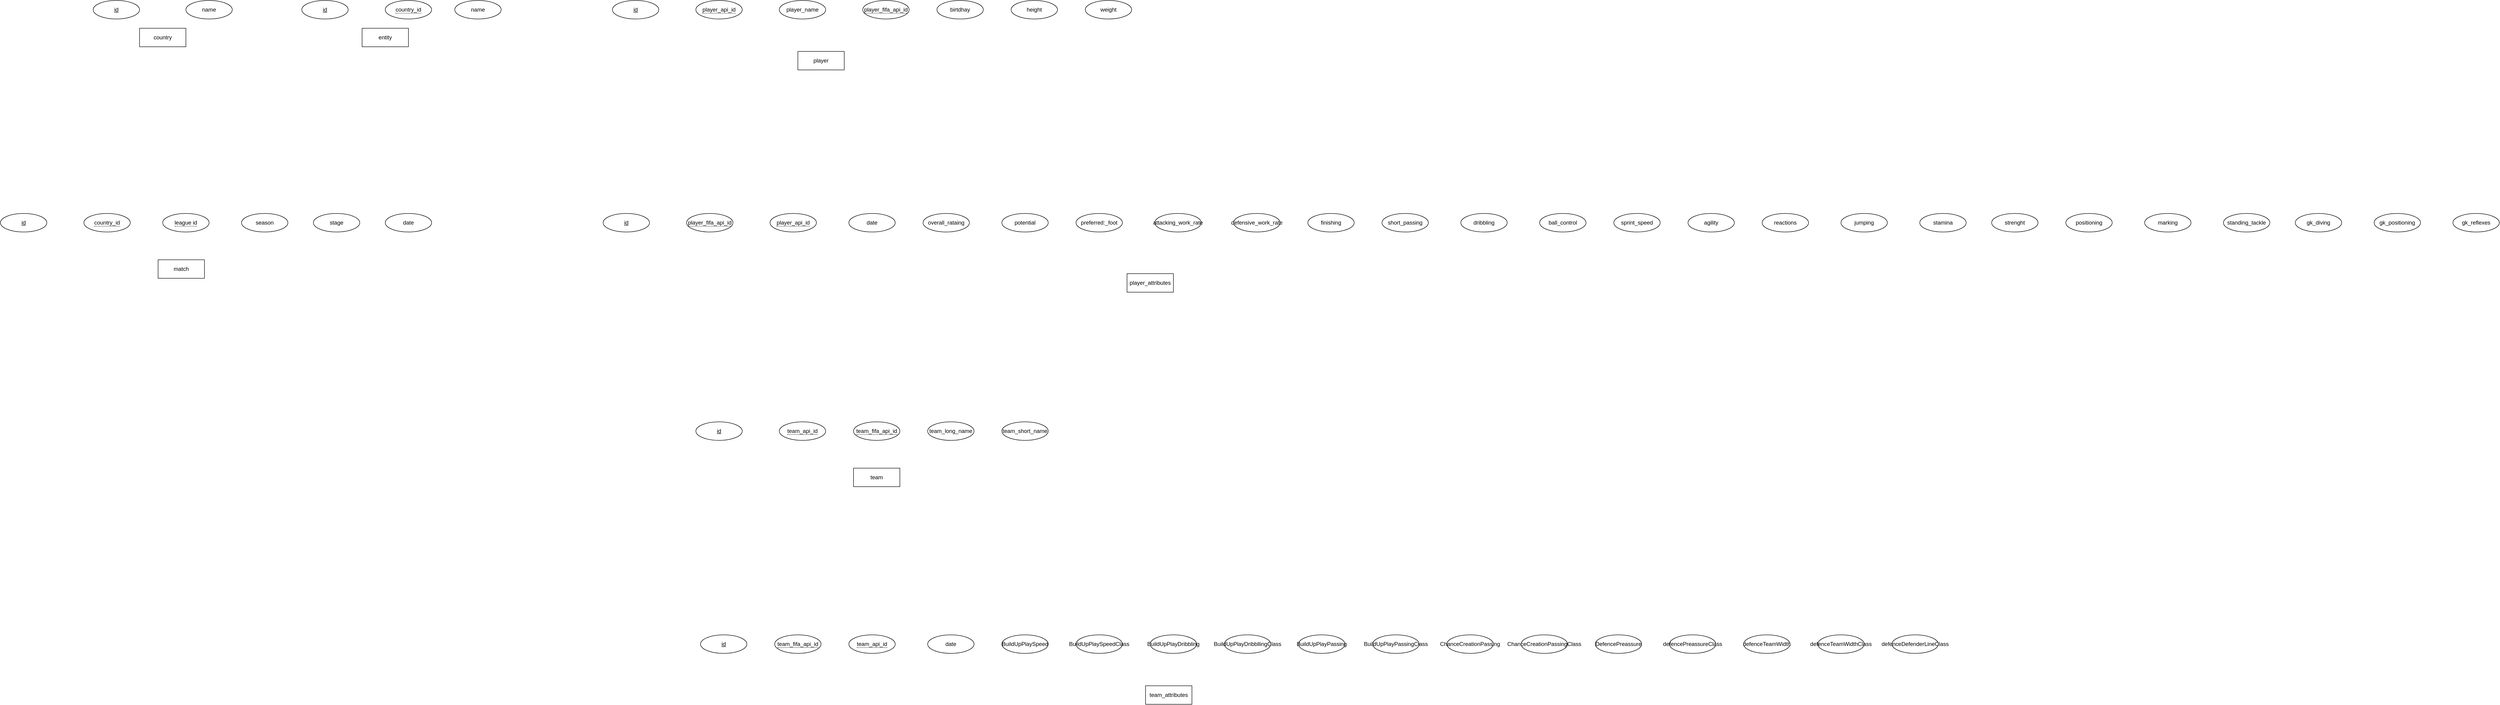 <mxfile version="21.7.2" type="device">
  <diagram id="R2lEEEUBdFMjLlhIrx00" name="Page-1">
    <mxGraphModel dx="1323" dy="845" grid="1" gridSize="10" guides="1" tooltips="1" connect="1" arrows="1" fold="1" page="1" pageScale="1" pageWidth="850" pageHeight="1100" math="0" shadow="0" extFonts="Permanent Marker^https://fonts.googleapis.com/css?family=Permanent+Marker">
      <root>
        <mxCell id="0" />
        <mxCell id="1" parent="0" />
        <mxCell id="xEtqjnEDx3SA-vTQzBdL-1" value="country" style="whiteSpace=wrap;html=1;align=center;" vertex="1" parent="1">
          <mxGeometry x="380" y="260" width="100" height="40" as="geometry" />
        </mxCell>
        <mxCell id="xEtqjnEDx3SA-vTQzBdL-2" value="id" style="ellipse;whiteSpace=wrap;html=1;align=center;fontStyle=4;" vertex="1" parent="1">
          <mxGeometry x="280" y="200" width="100" height="40" as="geometry" />
        </mxCell>
        <mxCell id="xEtqjnEDx3SA-vTQzBdL-3" value="name" style="ellipse;whiteSpace=wrap;html=1;align=center;" vertex="1" parent="1">
          <mxGeometry x="480" y="200" width="100" height="40" as="geometry" />
        </mxCell>
        <mxCell id="xEtqjnEDx3SA-vTQzBdL-4" value="entity" style="whiteSpace=wrap;html=1;align=center;" vertex="1" parent="1">
          <mxGeometry x="860" y="260" width="100" height="40" as="geometry" />
        </mxCell>
        <mxCell id="xEtqjnEDx3SA-vTQzBdL-5" value="id" style="ellipse;whiteSpace=wrap;html=1;align=center;fontStyle=4;" vertex="1" parent="1">
          <mxGeometry x="730" y="200" width="100" height="40" as="geometry" />
        </mxCell>
        <mxCell id="xEtqjnEDx3SA-vTQzBdL-8" value="&lt;span style=&quot;border-bottom: 1px dotted&quot;&gt;country_id&lt;/span&gt;" style="ellipse;whiteSpace=wrap;html=1;align=center;" vertex="1" parent="1">
          <mxGeometry x="910" y="200" width="100" height="40" as="geometry" />
        </mxCell>
        <mxCell id="xEtqjnEDx3SA-vTQzBdL-9" value="name" style="ellipse;whiteSpace=wrap;html=1;align=center;" vertex="1" parent="1">
          <mxGeometry x="1060" y="200" width="100" height="40" as="geometry" />
        </mxCell>
        <mxCell id="xEtqjnEDx3SA-vTQzBdL-10" value="match" style="whiteSpace=wrap;html=1;align=center;" vertex="1" parent="1">
          <mxGeometry x="420" y="760" width="100" height="40" as="geometry" />
        </mxCell>
        <mxCell id="xEtqjnEDx3SA-vTQzBdL-11" value="id" style="ellipse;whiteSpace=wrap;html=1;align=center;fontStyle=4;" vertex="1" parent="1">
          <mxGeometry x="80" y="660" width="100" height="40" as="geometry" />
        </mxCell>
        <mxCell id="xEtqjnEDx3SA-vTQzBdL-12" value="&lt;span style=&quot;border-bottom: 1px dotted&quot;&gt;country_id&lt;/span&gt;" style="ellipse;whiteSpace=wrap;html=1;align=center;" vertex="1" parent="1">
          <mxGeometry x="260" y="660" width="100" height="40" as="geometry" />
        </mxCell>
        <mxCell id="xEtqjnEDx3SA-vTQzBdL-13" value="&lt;span style=&quot;border-bottom: 1px dotted&quot;&gt;league id&lt;/span&gt;" style="ellipse;whiteSpace=wrap;html=1;align=center;" vertex="1" parent="1">
          <mxGeometry x="430" y="660" width="100" height="40" as="geometry" />
        </mxCell>
        <mxCell id="xEtqjnEDx3SA-vTQzBdL-14" value="season" style="ellipse;whiteSpace=wrap;html=1;align=center;" vertex="1" parent="1">
          <mxGeometry x="600" y="660" width="100" height="40" as="geometry" />
        </mxCell>
        <mxCell id="xEtqjnEDx3SA-vTQzBdL-16" value="stage" style="ellipse;whiteSpace=wrap;html=1;align=center;" vertex="1" parent="1">
          <mxGeometry x="755" y="660" width="100" height="40" as="geometry" />
        </mxCell>
        <mxCell id="xEtqjnEDx3SA-vTQzBdL-17" value="date" style="ellipse;whiteSpace=wrap;html=1;align=center;" vertex="1" parent="1">
          <mxGeometry x="910" y="660" width="100" height="40" as="geometry" />
        </mxCell>
        <mxCell id="xEtqjnEDx3SA-vTQzBdL-18" value="player" style="whiteSpace=wrap;html=1;align=center;" vertex="1" parent="1">
          <mxGeometry x="1800" y="310" width="100" height="40" as="geometry" />
        </mxCell>
        <mxCell id="xEtqjnEDx3SA-vTQzBdL-19" value="id" style="ellipse;whiteSpace=wrap;html=1;align=center;fontStyle=4;" vertex="1" parent="1">
          <mxGeometry x="1400" y="200" width="100" height="40" as="geometry" />
        </mxCell>
        <mxCell id="xEtqjnEDx3SA-vTQzBdL-21" value="&lt;span style=&quot;border-bottom: 1px dotted&quot;&gt;player_api_id&lt;/span&gt;" style="ellipse;whiteSpace=wrap;html=1;align=center;" vertex="1" parent="1">
          <mxGeometry x="1580" y="200" width="100" height="40" as="geometry" />
        </mxCell>
        <mxCell id="xEtqjnEDx3SA-vTQzBdL-22" value="player_name" style="ellipse;whiteSpace=wrap;html=1;align=center;" vertex="1" parent="1">
          <mxGeometry x="1760" y="200" width="100" height="40" as="geometry" />
        </mxCell>
        <mxCell id="xEtqjnEDx3SA-vTQzBdL-24" value="&lt;span style=&quot;border-bottom: 1px dotted&quot;&gt;player_fifa_api_id&lt;/span&gt;" style="ellipse;whiteSpace=wrap;html=1;align=center;" vertex="1" parent="1">
          <mxGeometry x="1940" y="200" width="100" height="40" as="geometry" />
        </mxCell>
        <mxCell id="xEtqjnEDx3SA-vTQzBdL-25" value="birtdhay" style="ellipse;whiteSpace=wrap;html=1;align=center;" vertex="1" parent="1">
          <mxGeometry x="2100" y="200" width="100" height="40" as="geometry" />
        </mxCell>
        <mxCell id="xEtqjnEDx3SA-vTQzBdL-26" value="height" style="ellipse;whiteSpace=wrap;html=1;align=center;" vertex="1" parent="1">
          <mxGeometry x="2260" y="200" width="100" height="40" as="geometry" />
        </mxCell>
        <mxCell id="xEtqjnEDx3SA-vTQzBdL-27" value="weight" style="ellipse;whiteSpace=wrap;html=1;align=center;" vertex="1" parent="1">
          <mxGeometry x="2420" y="200" width="100" height="40" as="geometry" />
        </mxCell>
        <mxCell id="xEtqjnEDx3SA-vTQzBdL-28" value="player_attributes" style="whiteSpace=wrap;html=1;align=center;" vertex="1" parent="1">
          <mxGeometry x="2510" y="790" width="100" height="40" as="geometry" />
        </mxCell>
        <mxCell id="xEtqjnEDx3SA-vTQzBdL-29" value="id" style="ellipse;whiteSpace=wrap;html=1;align=center;fontStyle=4;" vertex="1" parent="1">
          <mxGeometry x="1380" y="660" width="100" height="40" as="geometry" />
        </mxCell>
        <mxCell id="xEtqjnEDx3SA-vTQzBdL-30" value="&lt;span style=&quot;border-bottom: 1px dotted&quot;&gt;player_api_id&lt;/span&gt;" style="ellipse;whiteSpace=wrap;html=1;align=center;" vertex="1" parent="1">
          <mxGeometry x="1740" y="660" width="100" height="40" as="geometry" />
        </mxCell>
        <mxCell id="xEtqjnEDx3SA-vTQzBdL-31" value="date" style="ellipse;whiteSpace=wrap;html=1;align=center;" vertex="1" parent="1">
          <mxGeometry x="1910" y="660" width="100" height="40" as="geometry" />
        </mxCell>
        <mxCell id="xEtqjnEDx3SA-vTQzBdL-32" value="&lt;span style=&quot;border-bottom: 1px dotted&quot;&gt;player_fifa_api_id&lt;/span&gt;" style="ellipse;whiteSpace=wrap;html=1;align=center;" vertex="1" parent="1">
          <mxGeometry x="1560" y="660" width="100" height="40" as="geometry" />
        </mxCell>
        <mxCell id="xEtqjnEDx3SA-vTQzBdL-33" value="overall_rataing" style="ellipse;whiteSpace=wrap;html=1;align=center;" vertex="1" parent="1">
          <mxGeometry x="2070" y="660" width="100" height="40" as="geometry" />
        </mxCell>
        <mxCell id="xEtqjnEDx3SA-vTQzBdL-34" value="potential" style="ellipse;whiteSpace=wrap;html=1;align=center;" vertex="1" parent="1">
          <mxGeometry x="2240" y="660" width="100" height="40" as="geometry" />
        </mxCell>
        <mxCell id="xEtqjnEDx3SA-vTQzBdL-35" value="preferred:_foot" style="ellipse;whiteSpace=wrap;html=1;align=center;" vertex="1" parent="1">
          <mxGeometry x="2400" y="660" width="100" height="40" as="geometry" />
        </mxCell>
        <mxCell id="xEtqjnEDx3SA-vTQzBdL-36" value="attacking_work_rate" style="ellipse;whiteSpace=wrap;html=1;align=center;" vertex="1" parent="1">
          <mxGeometry x="2570" y="660" width="100" height="40" as="geometry" />
        </mxCell>
        <mxCell id="xEtqjnEDx3SA-vTQzBdL-37" value="defensive_work_rate" style="ellipse;whiteSpace=wrap;html=1;align=center;" vertex="1" parent="1">
          <mxGeometry x="2740" y="660" width="100" height="40" as="geometry" />
        </mxCell>
        <mxCell id="xEtqjnEDx3SA-vTQzBdL-38" value="finishing" style="ellipse;whiteSpace=wrap;html=1;align=center;" vertex="1" parent="1">
          <mxGeometry x="2900" y="660" width="100" height="40" as="geometry" />
        </mxCell>
        <mxCell id="xEtqjnEDx3SA-vTQzBdL-39" value="short_passing" style="ellipse;whiteSpace=wrap;html=1;align=center;" vertex="1" parent="1">
          <mxGeometry x="3060" y="660" width="100" height="40" as="geometry" />
        </mxCell>
        <mxCell id="xEtqjnEDx3SA-vTQzBdL-40" value="dribbling" style="ellipse;whiteSpace=wrap;html=1;align=center;" vertex="1" parent="1">
          <mxGeometry x="3230" y="660" width="100" height="40" as="geometry" />
        </mxCell>
        <mxCell id="xEtqjnEDx3SA-vTQzBdL-41" value="ball_control" style="ellipse;whiteSpace=wrap;html=1;align=center;" vertex="1" parent="1">
          <mxGeometry x="3400" y="660" width="100" height="40" as="geometry" />
        </mxCell>
        <mxCell id="xEtqjnEDx3SA-vTQzBdL-42" value="sprint_speed" style="ellipse;whiteSpace=wrap;html=1;align=center;" vertex="1" parent="1">
          <mxGeometry x="3560" y="660" width="100" height="40" as="geometry" />
        </mxCell>
        <mxCell id="xEtqjnEDx3SA-vTQzBdL-43" value="agility" style="ellipse;whiteSpace=wrap;html=1;align=center;" vertex="1" parent="1">
          <mxGeometry x="3720" y="660" width="100" height="40" as="geometry" />
        </mxCell>
        <mxCell id="xEtqjnEDx3SA-vTQzBdL-44" value="reactions" style="ellipse;whiteSpace=wrap;html=1;align=center;" vertex="1" parent="1">
          <mxGeometry x="3880" y="660" width="100" height="40" as="geometry" />
        </mxCell>
        <mxCell id="xEtqjnEDx3SA-vTQzBdL-45" value="jumping" style="ellipse;whiteSpace=wrap;html=1;align=center;" vertex="1" parent="1">
          <mxGeometry x="4050" y="660" width="100" height="40" as="geometry" />
        </mxCell>
        <mxCell id="xEtqjnEDx3SA-vTQzBdL-46" value="stamina" style="ellipse;whiteSpace=wrap;html=1;align=center;" vertex="1" parent="1">
          <mxGeometry x="4220" y="660" width="100" height="40" as="geometry" />
        </mxCell>
        <mxCell id="xEtqjnEDx3SA-vTQzBdL-47" value="strenght" style="ellipse;whiteSpace=wrap;html=1;align=center;" vertex="1" parent="1">
          <mxGeometry x="4375" y="660" width="100" height="40" as="geometry" />
        </mxCell>
        <mxCell id="xEtqjnEDx3SA-vTQzBdL-48" value="positioning" style="ellipse;whiteSpace=wrap;html=1;align=center;" vertex="1" parent="1">
          <mxGeometry x="4535" y="660" width="100" height="40" as="geometry" />
        </mxCell>
        <mxCell id="xEtqjnEDx3SA-vTQzBdL-49" value="marking" style="ellipse;whiteSpace=wrap;html=1;align=center;" vertex="1" parent="1">
          <mxGeometry x="4705" y="660" width="100" height="40" as="geometry" />
        </mxCell>
        <mxCell id="xEtqjnEDx3SA-vTQzBdL-50" value="standing_tackle" style="ellipse;whiteSpace=wrap;html=1;align=center;" vertex="1" parent="1">
          <mxGeometry x="4875" y="660" width="100" height="40" as="geometry" />
        </mxCell>
        <mxCell id="xEtqjnEDx3SA-vTQzBdL-51" value="gk_diving" style="ellipse;whiteSpace=wrap;html=1;align=center;" vertex="1" parent="1">
          <mxGeometry x="5030" y="660" width="100" height="40" as="geometry" />
        </mxCell>
        <mxCell id="xEtqjnEDx3SA-vTQzBdL-52" value="gk_positioning" style="ellipse;whiteSpace=wrap;html=1;align=center;" vertex="1" parent="1">
          <mxGeometry x="5200" y="660" width="100" height="40" as="geometry" />
        </mxCell>
        <mxCell id="xEtqjnEDx3SA-vTQzBdL-53" value="gk_reflexes" style="ellipse;whiteSpace=wrap;html=1;align=center;" vertex="1" parent="1">
          <mxGeometry x="5370" y="660" width="100" height="40" as="geometry" />
        </mxCell>
        <mxCell id="xEtqjnEDx3SA-vTQzBdL-55" value="team" style="whiteSpace=wrap;html=1;align=center;" vertex="1" parent="1">
          <mxGeometry x="1920" y="1210" width="100" height="40" as="geometry" />
        </mxCell>
        <mxCell id="xEtqjnEDx3SA-vTQzBdL-56" value="id" style="ellipse;whiteSpace=wrap;html=1;align=center;fontStyle=4;" vertex="1" parent="1">
          <mxGeometry x="1580" y="1110" width="100" height="40" as="geometry" />
        </mxCell>
        <mxCell id="xEtqjnEDx3SA-vTQzBdL-57" value="&lt;span style=&quot;border-bottom: 1px dotted&quot;&gt;team_api_id&lt;/span&gt;" style="ellipse;whiteSpace=wrap;html=1;align=center;" vertex="1" parent="1">
          <mxGeometry x="1760" y="1110" width="100" height="40" as="geometry" />
        </mxCell>
        <mxCell id="xEtqjnEDx3SA-vTQzBdL-58" value="&lt;span style=&quot;border-bottom: 1px dotted&quot;&gt;team_fifa_api_id&lt;/span&gt;" style="ellipse;whiteSpace=wrap;html=1;align=center;" vertex="1" parent="1">
          <mxGeometry x="1920" y="1110" width="100" height="40" as="geometry" />
        </mxCell>
        <mxCell id="xEtqjnEDx3SA-vTQzBdL-59" value="team_long_name" style="ellipse;whiteSpace=wrap;html=1;align=center;" vertex="1" parent="1">
          <mxGeometry x="2080" y="1110" width="100" height="40" as="geometry" />
        </mxCell>
        <mxCell id="xEtqjnEDx3SA-vTQzBdL-60" value="team_short_name" style="ellipse;whiteSpace=wrap;html=1;align=center;" vertex="1" parent="1">
          <mxGeometry x="2240" y="1110" width="100" height="40" as="geometry" />
        </mxCell>
        <mxCell id="xEtqjnEDx3SA-vTQzBdL-61" value="team_attributes" style="whiteSpace=wrap;html=1;align=center;" vertex="1" parent="1">
          <mxGeometry x="2550" y="1680" width="100" height="40" as="geometry" />
        </mxCell>
        <mxCell id="xEtqjnEDx3SA-vTQzBdL-62" value="id" style="ellipse;whiteSpace=wrap;html=1;align=center;fontStyle=4;" vertex="1" parent="1">
          <mxGeometry x="1590" y="1570" width="100" height="40" as="geometry" />
        </mxCell>
        <mxCell id="xEtqjnEDx3SA-vTQzBdL-63" value="&lt;span style=&quot;border-bottom: 1px dotted&quot;&gt;team_api_id&lt;/span&gt;" style="ellipse;whiteSpace=wrap;html=1;align=center;" vertex="1" parent="1">
          <mxGeometry x="1910" y="1570" width="100" height="40" as="geometry" />
        </mxCell>
        <mxCell id="xEtqjnEDx3SA-vTQzBdL-64" value="&lt;span style=&quot;border-bottom: 1px dotted&quot;&gt;team_fifa_api_id&lt;/span&gt;" style="ellipse;whiteSpace=wrap;html=1;align=center;" vertex="1" parent="1">
          <mxGeometry x="1750" y="1570" width="100" height="40" as="geometry" />
        </mxCell>
        <mxCell id="xEtqjnEDx3SA-vTQzBdL-65" value="date" style="ellipse;whiteSpace=wrap;html=1;align=center;" vertex="1" parent="1">
          <mxGeometry x="2080" y="1570" width="100" height="40" as="geometry" />
        </mxCell>
        <mxCell id="xEtqjnEDx3SA-vTQzBdL-66" value="BuildUpPlaySpeed" style="ellipse;whiteSpace=wrap;html=1;align=center;" vertex="1" parent="1">
          <mxGeometry x="2240" y="1570" width="100" height="40" as="geometry" />
        </mxCell>
        <mxCell id="xEtqjnEDx3SA-vTQzBdL-67" value="BuildUpPlaySpeedClass" style="ellipse;whiteSpace=wrap;html=1;align=center;" vertex="1" parent="1">
          <mxGeometry x="2400" y="1570" width="100" height="40" as="geometry" />
        </mxCell>
        <mxCell id="xEtqjnEDx3SA-vTQzBdL-68" value="BuildUpPlayDribbling" style="ellipse;whiteSpace=wrap;html=1;align=center;" vertex="1" parent="1">
          <mxGeometry x="2560" y="1570" width="100" height="40" as="geometry" />
        </mxCell>
        <mxCell id="xEtqjnEDx3SA-vTQzBdL-69" value="BuildUpPlayDribbllingClass" style="ellipse;whiteSpace=wrap;html=1;align=center;" vertex="1" parent="1">
          <mxGeometry x="2720" y="1570" width="100" height="40" as="geometry" />
        </mxCell>
        <mxCell id="xEtqjnEDx3SA-vTQzBdL-70" value="BuildUpPlayPassing" style="ellipse;whiteSpace=wrap;html=1;align=center;" vertex="1" parent="1">
          <mxGeometry x="2880" y="1570" width="100" height="40" as="geometry" />
        </mxCell>
        <mxCell id="xEtqjnEDx3SA-vTQzBdL-71" value="BuildUpPlayPassingClass" style="ellipse;whiteSpace=wrap;html=1;align=center;" vertex="1" parent="1">
          <mxGeometry x="3040" y="1570" width="100" height="40" as="geometry" />
        </mxCell>
        <mxCell id="xEtqjnEDx3SA-vTQzBdL-72" value="ChanceCreationPassing" style="ellipse;whiteSpace=wrap;html=1;align=center;" vertex="1" parent="1">
          <mxGeometry x="3200" y="1570" width="100" height="40" as="geometry" />
        </mxCell>
        <mxCell id="xEtqjnEDx3SA-vTQzBdL-74" value="ChanceCreationPassingClass" style="ellipse;whiteSpace=wrap;html=1;align=center;" vertex="1" parent="1">
          <mxGeometry x="3360" y="1570" width="100" height="40" as="geometry" />
        </mxCell>
        <mxCell id="xEtqjnEDx3SA-vTQzBdL-75" value="DefencePreassure" style="ellipse;whiteSpace=wrap;html=1;align=center;" vertex="1" parent="1">
          <mxGeometry x="3520" y="1570" width="100" height="40" as="geometry" />
        </mxCell>
        <mxCell id="xEtqjnEDx3SA-vTQzBdL-76" value="defencePreassureClass" style="ellipse;whiteSpace=wrap;html=1;align=center;" vertex="1" parent="1">
          <mxGeometry x="3680" y="1570" width="100" height="40" as="geometry" />
        </mxCell>
        <mxCell id="xEtqjnEDx3SA-vTQzBdL-77" value="defenceTeamWidth" style="ellipse;whiteSpace=wrap;html=1;align=center;" vertex="1" parent="1">
          <mxGeometry x="3840" y="1570" width="100" height="40" as="geometry" />
        </mxCell>
        <mxCell id="xEtqjnEDx3SA-vTQzBdL-78" value="defenceTeamWidthClass" style="ellipse;whiteSpace=wrap;html=1;align=center;" vertex="1" parent="1">
          <mxGeometry x="4000" y="1570" width="100" height="40" as="geometry" />
        </mxCell>
        <mxCell id="xEtqjnEDx3SA-vTQzBdL-79" value="defenceDefenderLineClass" style="ellipse;whiteSpace=wrap;html=1;align=center;" vertex="1" parent="1">
          <mxGeometry x="4160" y="1570" width="100" height="40" as="geometry" />
        </mxCell>
      </root>
    </mxGraphModel>
  </diagram>
</mxfile>
